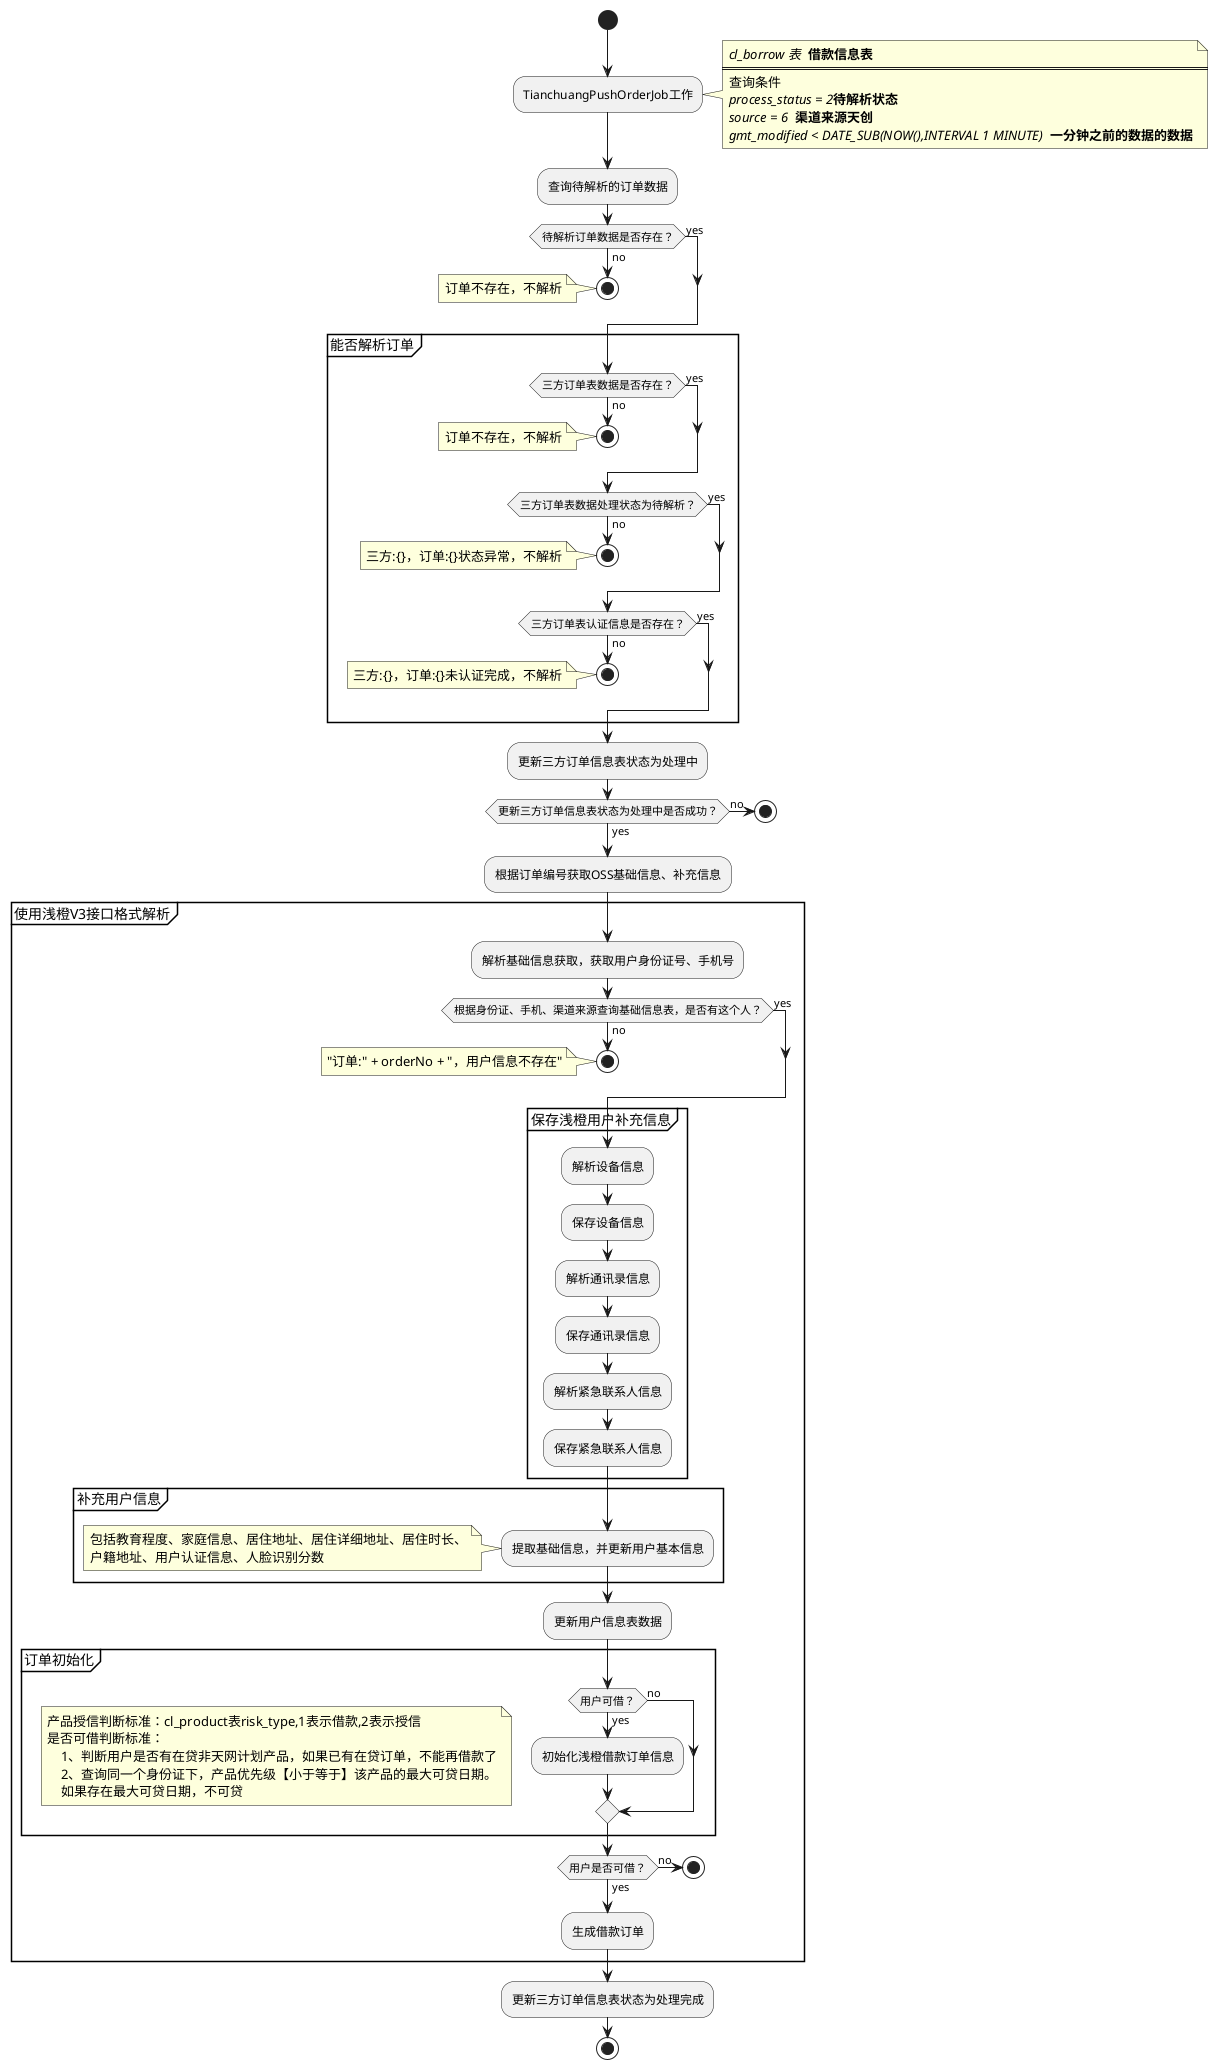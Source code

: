 @startuml
start
:TianchuangPushOrderJob工作;
note right
  //cl_borrow 表 // <b>借款信息表</b>
  ====
  查询条件
  //process_status = 2//<b>待解析状态</b>
  //source = 6 // <b>渠道来源天创</b>
  //gmt_modified < DATE_SUB(NOW(),INTERVAL 1 MINUTE) // <b>一分钟之前的数据的数据</b>
end note

:查询待解析的订单数据;
if (待解析订单数据是否存在？) then (no)
    stop
    note left
    订单不存在，不解析
    end note
else (yes)
endif

partition 能否解析订单 {
    if (三方订单表数据是否存在？) then (no)
        stop
        note left
        订单不存在，不解析
        end note
    else (yes)
    endif

    if (三方订单表数据处理状态为待解析？) then (no)
        stop
        note left
        三方:{}，订单:{}状态异常，不解析
        end note
    else (yes)
    endif

    if (三方订单表认证信息是否存在？) then (no)
        stop
        note left
        三方:{}，订单:{}未认证完成，不解析
        end note
    else (yes)
    endif
}

:更新三方订单信息表状态为处理中;

if (更新三方订单信息表状态为处理中是否成功？) then (no)
    stop
else (yes)
endif

:根据订单编号获取OSS基础信息、补充信息;

partition 使用浅橙V3接口格式解析 {
    :解析基础信息获取，获取用户身份证号、手机号;

    if (根据身份证、手机、渠道来源查询基础信息表，是否有这个人？) then (no)
        stop
        note left
        "订单:" + orderNo + "，用户信息不存在"
        end note
    else(yes)
    endif

    partition 保存浅橙用户补充信息 {
        :解析设备信息;
        :保存设备信息;
        :解析通讯录信息;
        :保存通讯录信息;
        :解析紧急联系人信息;
        :保存紧急联系人信息;
    }
    partition 补充用户信息 {
        :提取基础信息，并更新用户基本信息;
        note left
        包括教育程度、家庭信息、居住地址、居住详细地址、居住时长、
        户籍地址、用户认证信息、人脸识别分数
        end note
    }

    :更新用户信息表数据;

    partition 订单初始化 {
            note left
            产品授信判断标准：cl_product表risk_type,1表示借款,2表示授信
            是否可借判断标准：
                1、判断用户是否有在贷非天网计划产品，如果已有在贷订单，不能再借款了
                2、查询同一个身份证下，产品优先级【小于等于】该产品的最大可贷日期。
                如果存在最大可贷日期，不可贷
            end note

            if (用户可借？) then (yes)

                :初始化浅橙借款订单信息;

            else (no)
            endif
    }
    if (用户是否可借？) then (no)
        stop
    else (yes)
    endif

    :生成借款订单;
}



:更新三方订单信息表状态为处理完成;
stop
@enduml
